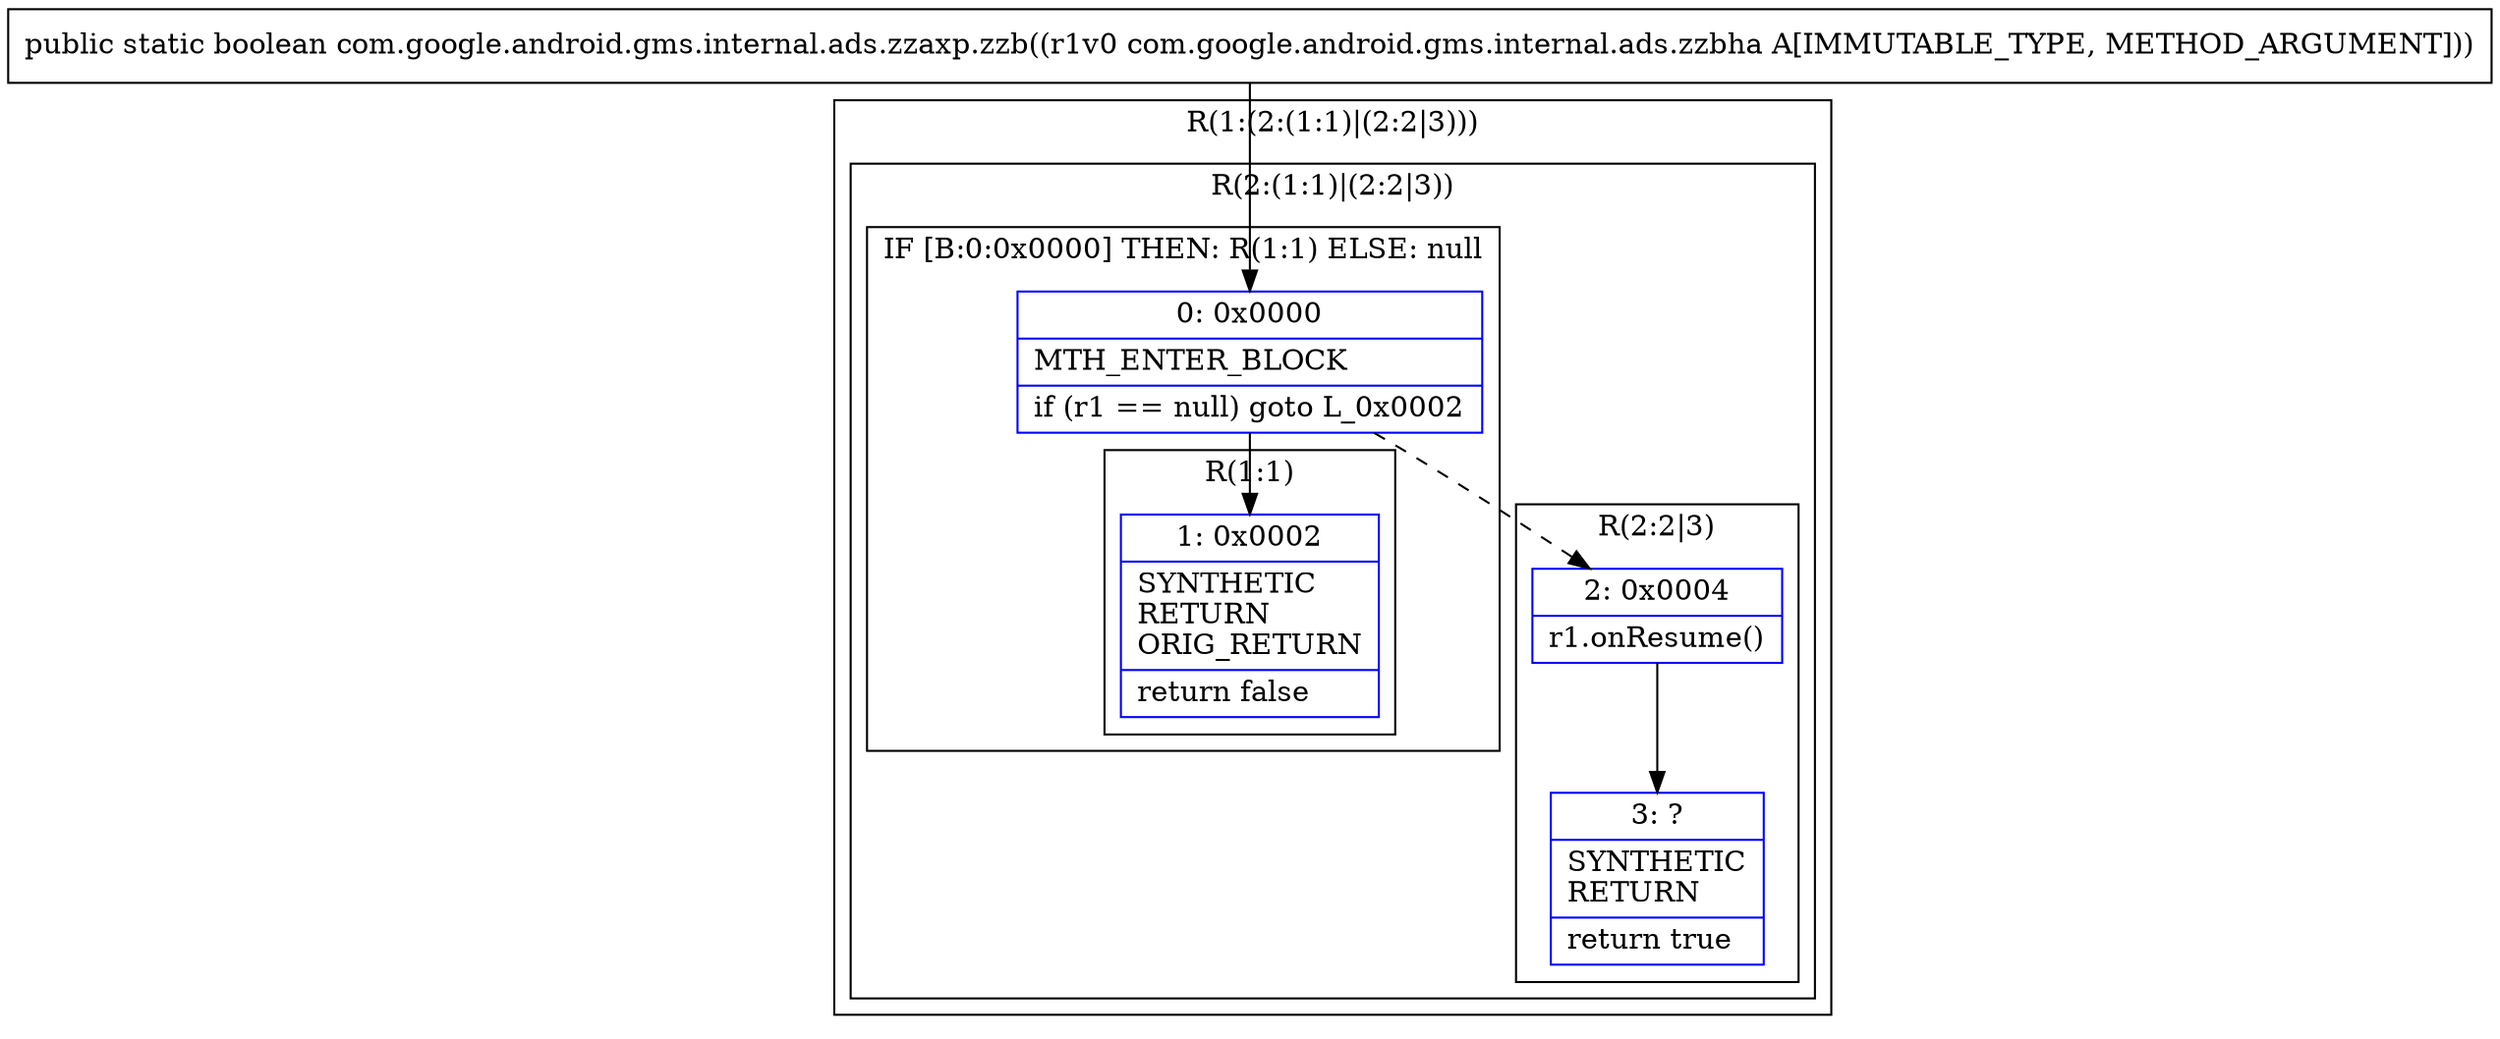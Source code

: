 digraph "CFG forcom.google.android.gms.internal.ads.zzaxp.zzb(Lcom\/google\/android\/gms\/internal\/ads\/zzbha;)Z" {
subgraph cluster_Region_1409618081 {
label = "R(1:(2:(1:1)|(2:2|3)))";
node [shape=record,color=blue];
subgraph cluster_Region_999477820 {
label = "R(2:(1:1)|(2:2|3))";
node [shape=record,color=blue];
subgraph cluster_IfRegion_1521328304 {
label = "IF [B:0:0x0000] THEN: R(1:1) ELSE: null";
node [shape=record,color=blue];
Node_0 [shape=record,label="{0\:\ 0x0000|MTH_ENTER_BLOCK\l|if (r1 == null) goto L_0x0002\l}"];
subgraph cluster_Region_1172188151 {
label = "R(1:1)";
node [shape=record,color=blue];
Node_1 [shape=record,label="{1\:\ 0x0002|SYNTHETIC\lRETURN\lORIG_RETURN\l|return false\l}"];
}
}
subgraph cluster_Region_966962165 {
label = "R(2:2|3)";
node [shape=record,color=blue];
Node_2 [shape=record,label="{2\:\ 0x0004|r1.onResume()\l}"];
Node_3 [shape=record,label="{3\:\ ?|SYNTHETIC\lRETURN\l|return true\l}"];
}
}
}
MethodNode[shape=record,label="{public static boolean com.google.android.gms.internal.ads.zzaxp.zzb((r1v0 com.google.android.gms.internal.ads.zzbha A[IMMUTABLE_TYPE, METHOD_ARGUMENT])) }"];
MethodNode -> Node_0;
Node_0 -> Node_1;
Node_0 -> Node_2[style=dashed];
Node_2 -> Node_3;
}

